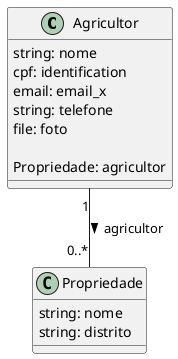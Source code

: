 @startuml Moranguinho

    class Agricultor {
    string: nome
    cpf: identification
    email: email_x
    string: telefone
    file: foto

    Propriedade: agricultor
    }


    Agricultor "1" -- "0..*" Propriedade : agricultor >

    class Propriedade {
    string: nome
    string: distrito

    }



@enduml
